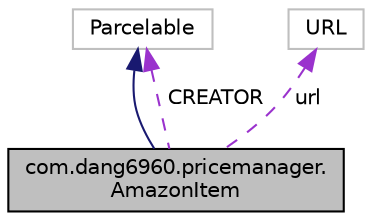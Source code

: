 digraph "com.dang6960.pricemanager.AmazonItem"
{
 // LATEX_PDF_SIZE
  edge [fontname="Helvetica",fontsize="10",labelfontname="Helvetica",labelfontsize="10"];
  node [fontname="Helvetica",fontsize="10",shape=record];
  Node1 [label="com.dang6960.pricemanager.\lAmazonItem",height=0.2,width=0.4,color="black", fillcolor="grey75", style="filled", fontcolor="black",tooltip=" "];
  Node2 -> Node1 [dir="back",color="midnightblue",fontsize="10",style="solid"];
  Node2 [label="Parcelable",height=0.2,width=0.4,color="grey75", fillcolor="white", style="filled",tooltip=" "];
  Node3 -> Node1 [dir="back",color="darkorchid3",fontsize="10",style="dashed",label=" url" ];
  Node3 [label="URL",height=0.2,width=0.4,color="grey75", fillcolor="white", style="filled",tooltip=" "];
  Node2 -> Node1 [dir="back",color="darkorchid3",fontsize="10",style="dashed",label=" CREATOR" ];
}
